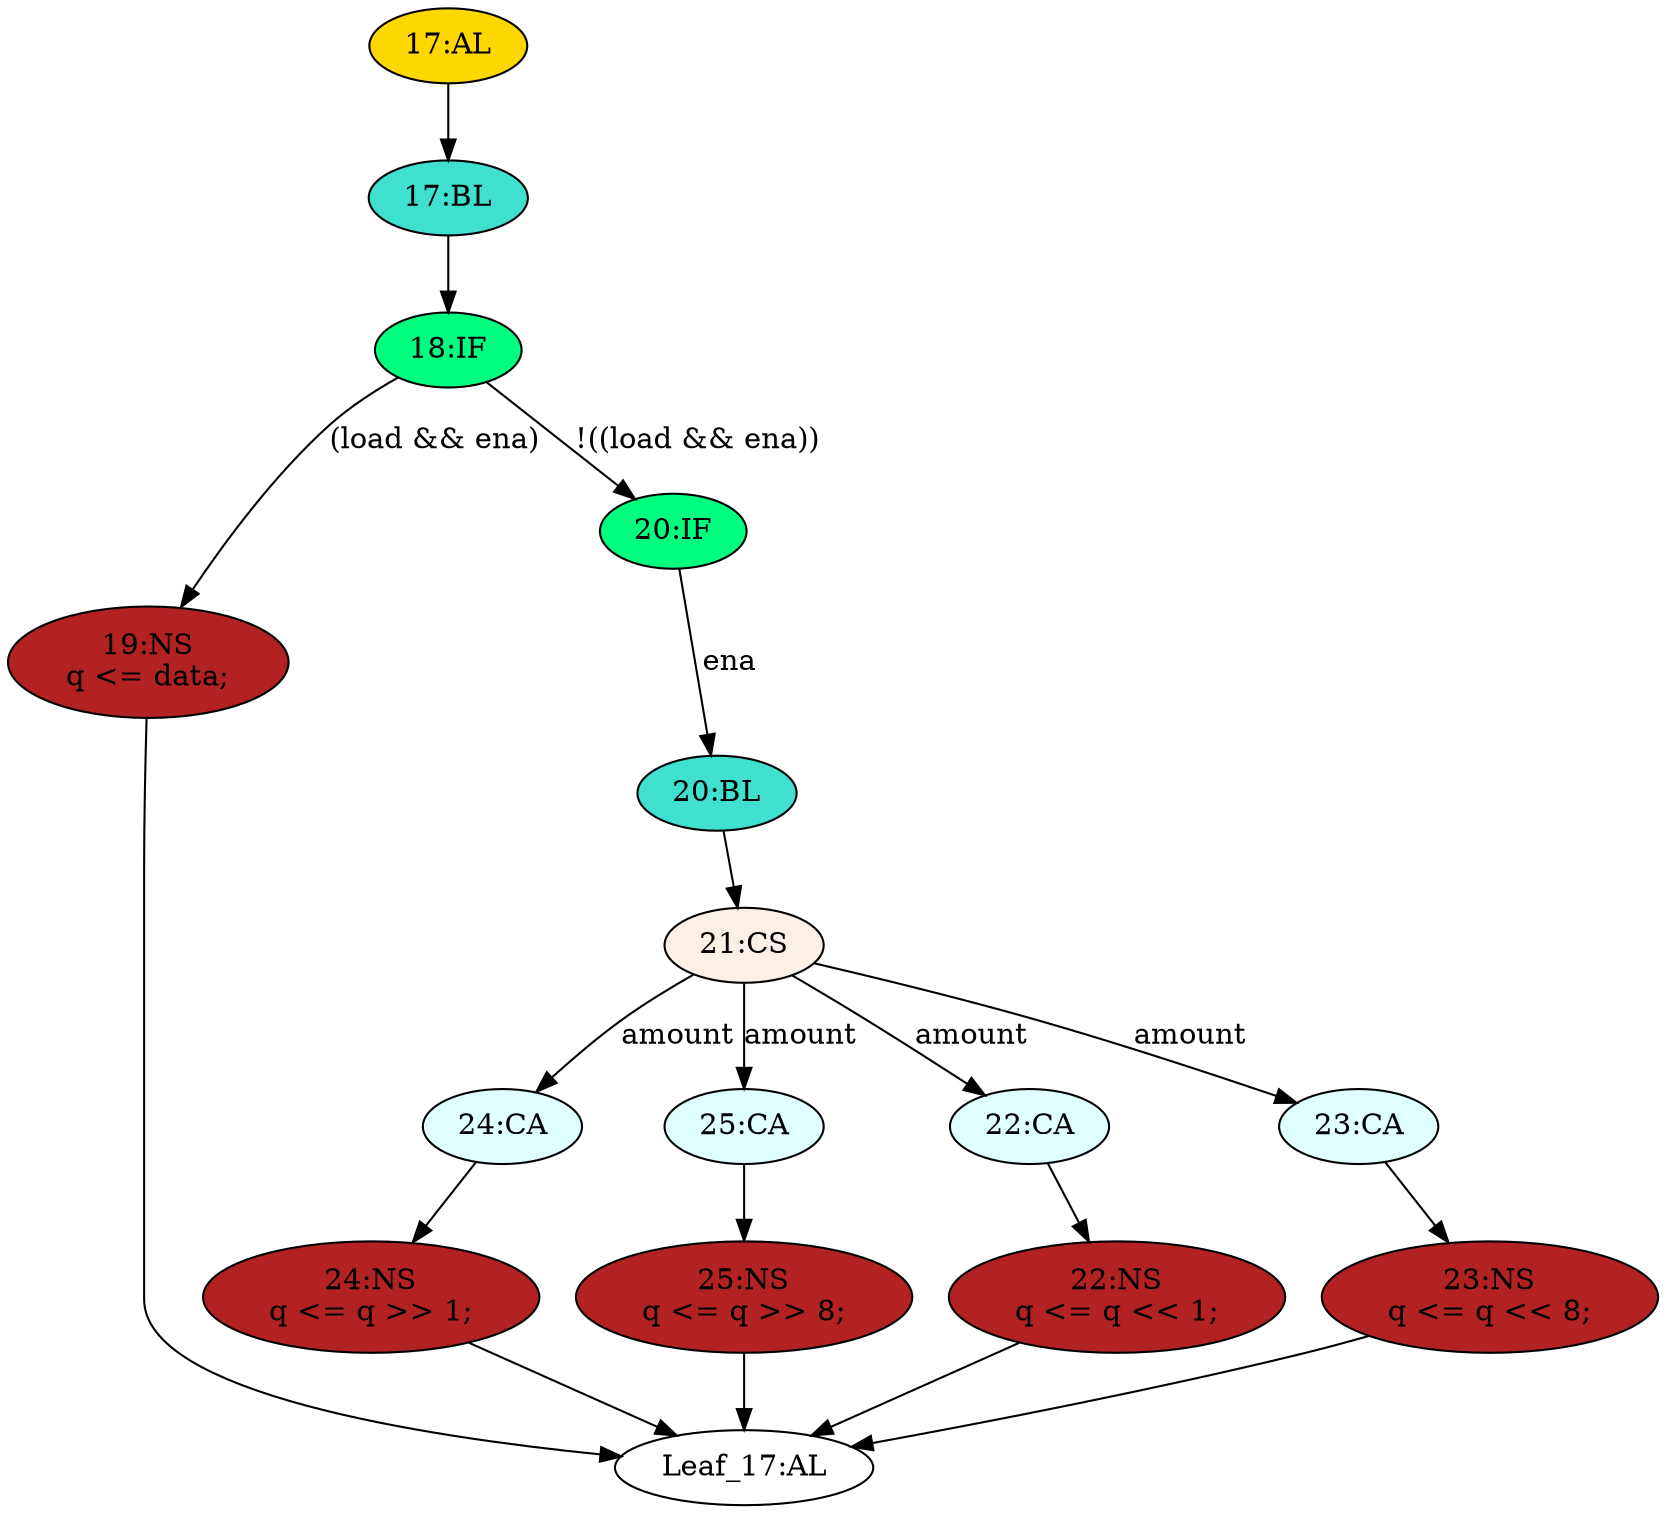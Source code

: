 strict digraph "" {
	node [label="\N"];
	"17:AL"	[ast="<pyverilog.vparser.ast.Always object at 0x7ff2428f1690>",
		clk_sens=True,
		fillcolor=gold,
		label="17:AL",
		sens="['clk']",
		statements="[]",
		style=filled,
		typ=Always,
		use_var="['load', 'ena', 'amount', 'data', 'q']"];
	"17:BL"	[ast="<pyverilog.vparser.ast.Block object at 0x7ff2428f1850>",
		fillcolor=turquoise,
		label="17:BL",
		statements="[]",
		style=filled,
		typ=Block];
	"17:AL" -> "17:BL"	[cond="[]",
		lineno=None];
	"24:CA"	[ast="<pyverilog.vparser.ast.Case object at 0x7ff2428f1f90>",
		fillcolor=lightcyan,
		label="24:CA",
		statements="[]",
		style=filled,
		typ=Case];
	"24:NS"	[ast="<pyverilog.vparser.ast.NonblockingSubstitution object at 0x7ff24218b050>",
		fillcolor=firebrick,
		label="24:NS
q <= q >> 1;",
		statements="[<pyverilog.vparser.ast.NonblockingSubstitution object at 0x7ff24218b050>]",
		style=filled,
		typ=NonblockingSubstitution];
	"24:CA" -> "24:NS"	[cond="[]",
		lineno=None];
	"18:IF"	[ast="<pyverilog.vparser.ast.IfStatement object at 0x7ff2428f1890>",
		fillcolor=springgreen,
		label="18:IF",
		statements="[]",
		style=filled,
		typ=IfStatement];
	"19:NS"	[ast="<pyverilog.vparser.ast.NonblockingSubstitution object at 0x7ff24218b550>",
		fillcolor=firebrick,
		label="19:NS
q <= data;",
		statements="[<pyverilog.vparser.ast.NonblockingSubstitution object at 0x7ff24218b550>]",
		style=filled,
		typ=NonblockingSubstitution];
	"18:IF" -> "19:NS"	[cond="['load', 'ena']",
		label="(load && ena)",
		lineno=18];
	"20:IF"	[ast="<pyverilog.vparser.ast.IfStatement object at 0x7ff2428f1910>",
		fillcolor=springgreen,
		label="20:IF",
		statements="[]",
		style=filled,
		typ=IfStatement];
	"18:IF" -> "20:IF"	[cond="['load', 'ena']",
		label="!((load && ena))",
		lineno=18];
	"Leaf_17:AL"	[def_var="['q']",
		label="Leaf_17:AL"];
	"19:NS" -> "Leaf_17:AL"	[cond="[]",
		lineno=None];
	"23:NS"	[ast="<pyverilog.vparser.ast.NonblockingSubstitution object at 0x7ff2428f1d90>",
		fillcolor=firebrick,
		label="23:NS
q <= q << 8;",
		statements="[<pyverilog.vparser.ast.NonblockingSubstitution object at 0x7ff2428f1d90>]",
		style=filled,
		typ=NonblockingSubstitution];
	"23:NS" -> "Leaf_17:AL"	[cond="[]",
		lineno=None];
	"20:BL"	[ast="<pyverilog.vparser.ast.Block object at 0x7ff2428f1990>",
		fillcolor=turquoise,
		label="20:BL",
		statements="[]",
		style=filled,
		typ=Block];
	"21:CS"	[ast="<pyverilog.vparser.ast.CaseStatement object at 0x7ff2428f19d0>",
		fillcolor=linen,
		label="21:CS",
		statements="[]",
		style=filled,
		typ=CaseStatement];
	"20:BL" -> "21:CS"	[cond="[]",
		lineno=None];
	"17:BL" -> "18:IF"	[cond="[]",
		lineno=None];
	"25:CA"	[ast="<pyverilog.vparser.ast.Case object at 0x7ff24218b250>",
		fillcolor=lightcyan,
		label="25:CA",
		statements="[]",
		style=filled,
		typ=Case];
	"25:NS"	[ast="<pyverilog.vparser.ast.NonblockingSubstitution object at 0x7ff24218b2d0>",
		fillcolor=firebrick,
		label="25:NS
q <= q >> 8;",
		statements="[<pyverilog.vparser.ast.NonblockingSubstitution object at 0x7ff24218b2d0>]",
		style=filled,
		typ=NonblockingSubstitution];
	"25:CA" -> "25:NS"	[cond="[]",
		lineno=None];
	"22:CA"	[ast="<pyverilog.vparser.ast.Case object at 0x7ff2428f1a90>",
		fillcolor=lightcyan,
		label="22:CA",
		statements="[]",
		style=filled,
		typ=Case];
	"22:NS"	[ast="<pyverilog.vparser.ast.NonblockingSubstitution object at 0x7ff2428f1b10>",
		fillcolor=firebrick,
		label="22:NS
q <= q << 1;",
		statements="[<pyverilog.vparser.ast.NonblockingSubstitution object at 0x7ff2428f1b10>]",
		style=filled,
		typ=NonblockingSubstitution];
	"22:CA" -> "22:NS"	[cond="[]",
		lineno=None];
	"20:IF" -> "20:BL"	[cond="['ena']",
		label=ena,
		lineno=20];
	"22:NS" -> "Leaf_17:AL"	[cond="[]",
		lineno=None];
	"25:NS" -> "Leaf_17:AL"	[cond="[]",
		lineno=None];
	"24:NS" -> "Leaf_17:AL"	[cond="[]",
		lineno=None];
	"23:CA"	[ast="<pyverilog.vparser.ast.Case object at 0x7ff2428f1d10>",
		fillcolor=lightcyan,
		label="23:CA",
		statements="[]",
		style=filled,
		typ=Case];
	"23:CA" -> "23:NS"	[cond="[]",
		lineno=None];
	"21:CS" -> "24:CA"	[cond="['amount']",
		label=amount,
		lineno=21];
	"21:CS" -> "25:CA"	[cond="['amount']",
		label=amount,
		lineno=21];
	"21:CS" -> "22:CA"	[cond="['amount']",
		label=amount,
		lineno=21];
	"21:CS" -> "23:CA"	[cond="['amount']",
		label=amount,
		lineno=21];
}
